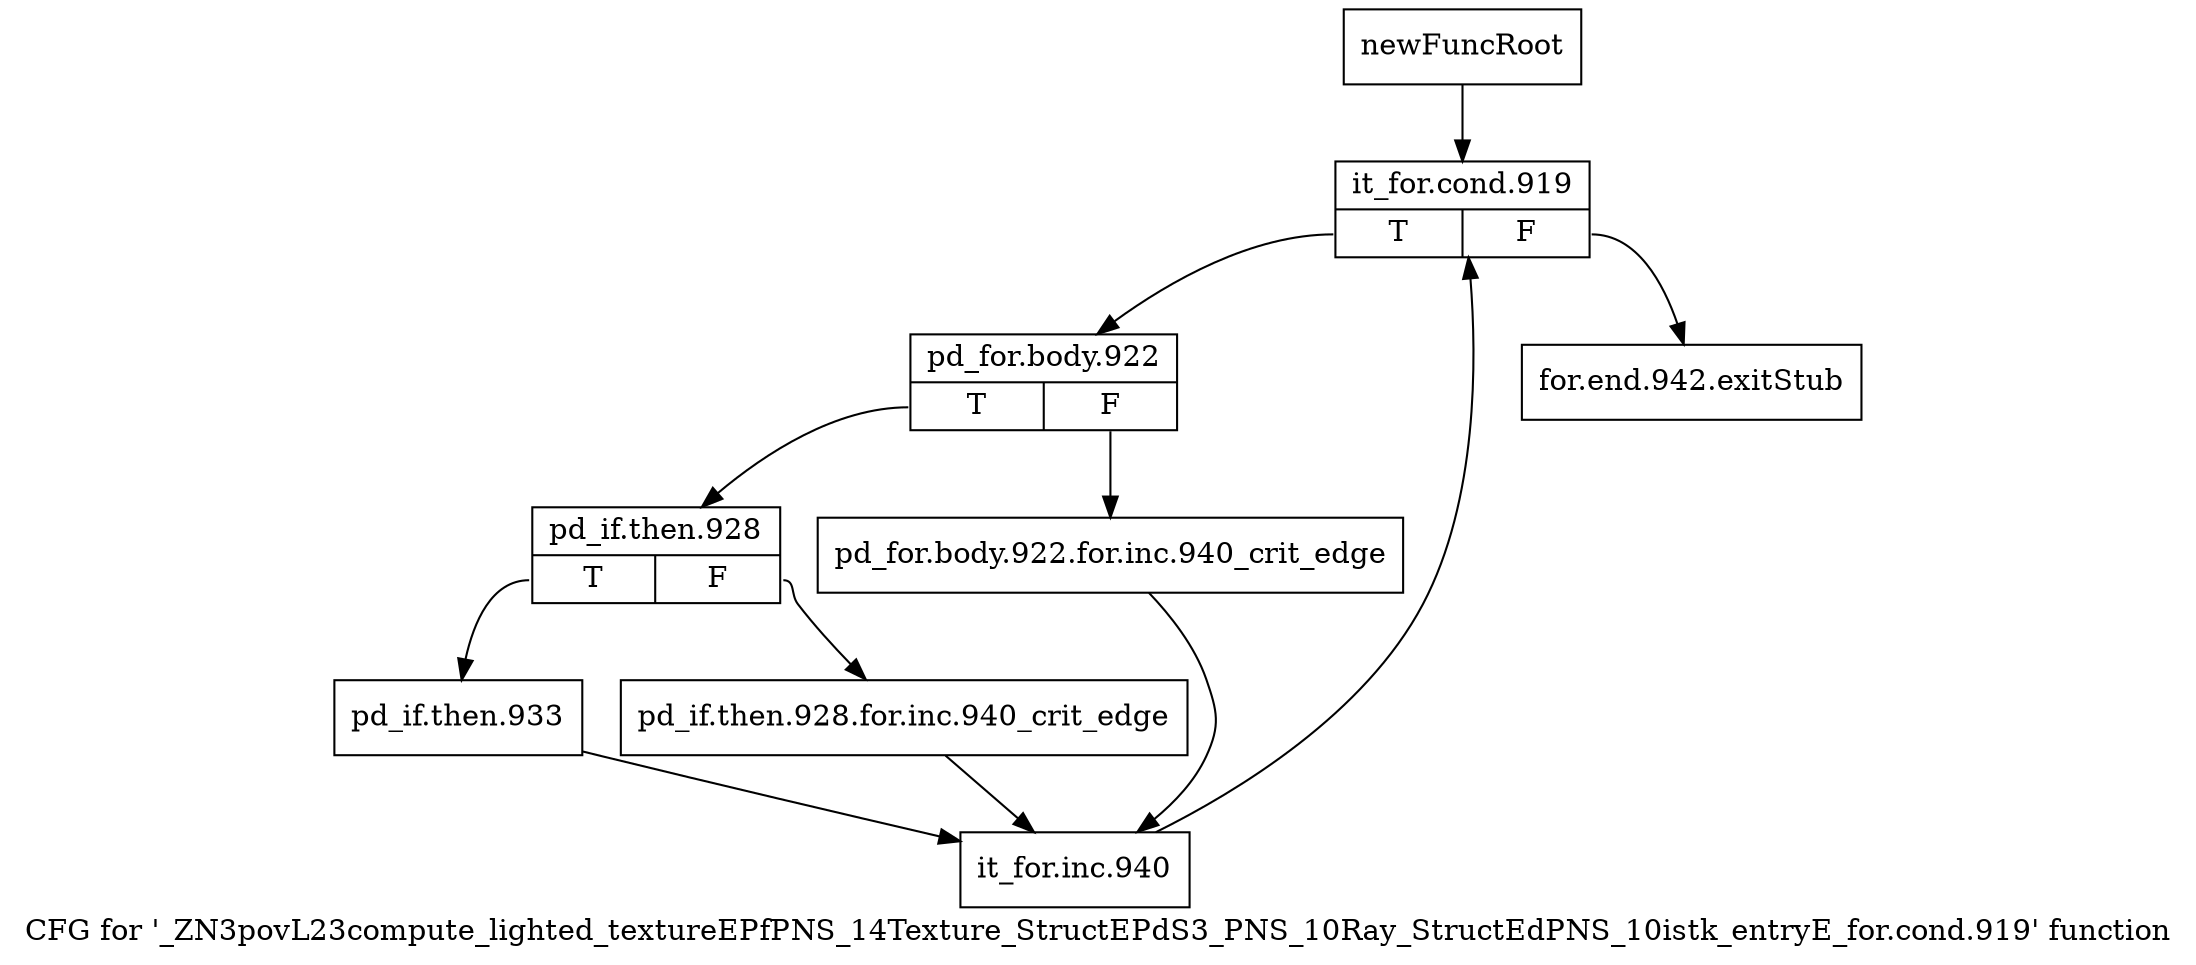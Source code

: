 digraph "CFG for '_ZN3povL23compute_lighted_textureEPfPNS_14Texture_StructEPdS3_PNS_10Ray_StructEdPNS_10istk_entryE_for.cond.919' function" {
	label="CFG for '_ZN3povL23compute_lighted_textureEPfPNS_14Texture_StructEPdS3_PNS_10Ray_StructEdPNS_10istk_entryE_for.cond.919' function";

	Node0x25ffba0 [shape=record,label="{newFuncRoot}"];
	Node0x25ffba0 -> Node0x25ffc40;
	Node0x25ffbf0 [shape=record,label="{for.end.942.exitStub}"];
	Node0x25ffc40 [shape=record,label="{it_for.cond.919|{<s0>T|<s1>F}}"];
	Node0x25ffc40:s0 -> Node0x25ffc90;
	Node0x25ffc40:s1 -> Node0x25ffbf0;
	Node0x25ffc90 [shape=record,label="{pd_for.body.922|{<s0>T|<s1>F}}"];
	Node0x25ffc90:s0 -> Node0x25ffd30;
	Node0x25ffc90:s1 -> Node0x25ffce0;
	Node0x25ffce0 [shape=record,label="{pd_for.body.922.for.inc.940_crit_edge}"];
	Node0x25ffce0 -> Node0x25ffe20;
	Node0x25ffd30 [shape=record,label="{pd_if.then.928|{<s0>T|<s1>F}}"];
	Node0x25ffd30:s0 -> Node0x25ffdd0;
	Node0x25ffd30:s1 -> Node0x25ffd80;
	Node0x25ffd80 [shape=record,label="{pd_if.then.928.for.inc.940_crit_edge}"];
	Node0x25ffd80 -> Node0x25ffe20;
	Node0x25ffdd0 [shape=record,label="{pd_if.then.933}"];
	Node0x25ffdd0 -> Node0x25ffe20;
	Node0x25ffe20 [shape=record,label="{it_for.inc.940}"];
	Node0x25ffe20 -> Node0x25ffc40;
}
